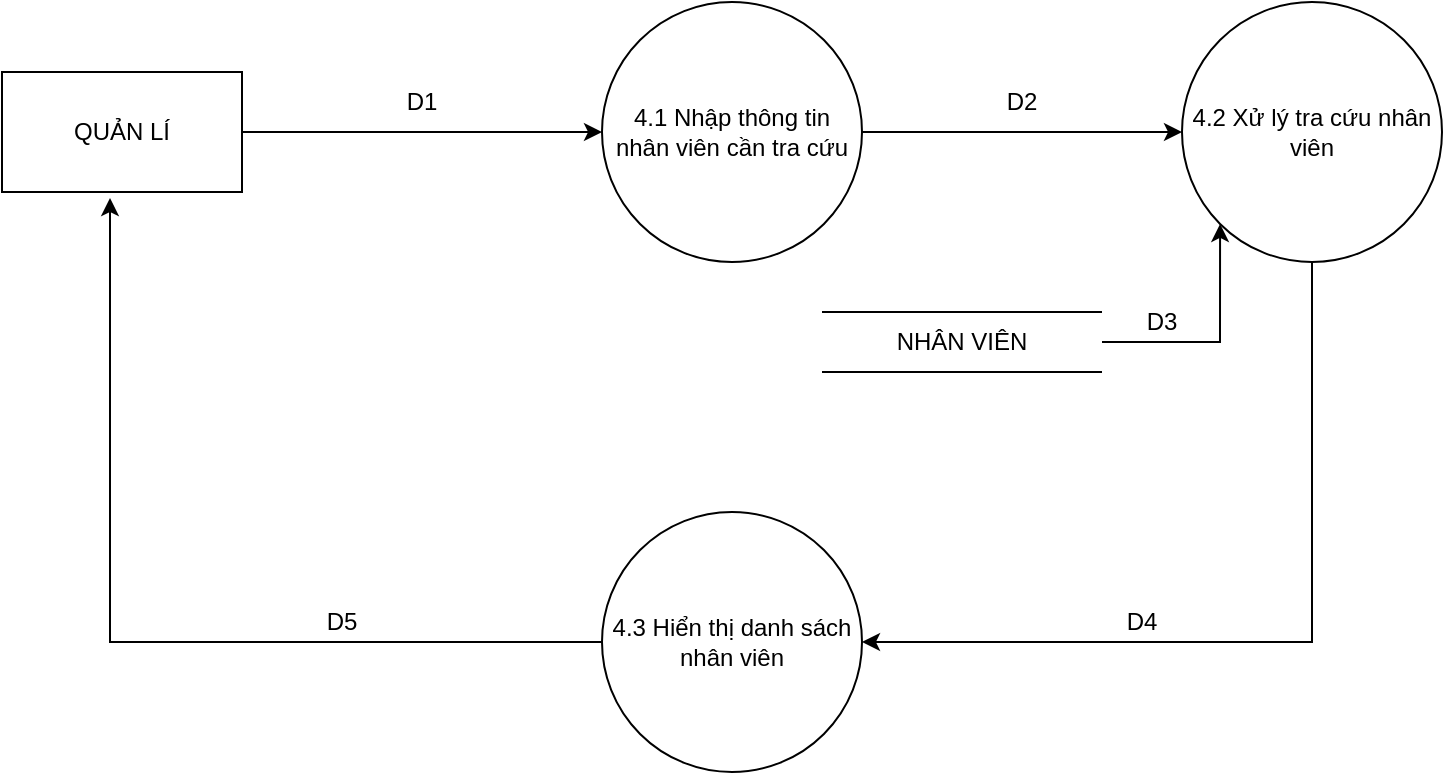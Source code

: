 <mxfile version="17.5.0" type="google"><diagram id="A5IZEtbxsm22RfBudc_c" name="Page-1"><mxGraphModel grid="1" page="1" gridSize="10" guides="1" tooltips="1" connect="1" arrows="1" fold="1" pageScale="1" pageWidth="827" pageHeight="1169" math="0" shadow="0"><root><mxCell id="0"/><mxCell id="1" parent="0"/><mxCell id="0osF4DFIEE3qyTUbiHvK-6" style="edgeStyle=orthogonalEdgeStyle;rounded=0;orthogonalLoop=1;jettySize=auto;html=1;" edge="1" parent="1" source="0osF4DFIEE3qyTUbiHvK-1" target="0osF4DFIEE3qyTUbiHvK-2"><mxGeometry relative="1" as="geometry"/></mxCell><mxCell id="0osF4DFIEE3qyTUbiHvK-1" value="QUẢN LÍ" style="rounded=0;whiteSpace=wrap;html=1;" vertex="1" parent="1"><mxGeometry x="150" y="200" width="120" height="60" as="geometry"/></mxCell><mxCell id="0osF4DFIEE3qyTUbiHvK-7" style="edgeStyle=orthogonalEdgeStyle;rounded=0;orthogonalLoop=1;jettySize=auto;html=1;" edge="1" parent="1" source="0osF4DFIEE3qyTUbiHvK-2" target="0osF4DFIEE3qyTUbiHvK-3"><mxGeometry relative="1" as="geometry"/></mxCell><mxCell id="0osF4DFIEE3qyTUbiHvK-2" value="4.1 Nhập thông tin nhân viên cần tra cứu" style="ellipse;whiteSpace=wrap;html=1;aspect=fixed;" vertex="1" parent="1"><mxGeometry x="450" y="165" width="130" height="130" as="geometry"/></mxCell><mxCell id="0osF4DFIEE3qyTUbiHvK-8" style="edgeStyle=orthogonalEdgeStyle;rounded=0;orthogonalLoop=1;jettySize=auto;html=1;entryX=1;entryY=0.5;entryDx=0;entryDy=0;" edge="1" parent="1" source="0osF4DFIEE3qyTUbiHvK-3" target="0osF4DFIEE3qyTUbiHvK-5"><mxGeometry relative="1" as="geometry"><Array as="points"><mxPoint x="805" y="485"/></Array></mxGeometry></mxCell><mxCell id="0osF4DFIEE3qyTUbiHvK-3" value="4.2 Xử lý tra cứu nhân viên" style="ellipse;whiteSpace=wrap;html=1;aspect=fixed;" vertex="1" parent="1"><mxGeometry x="740" y="165" width="130" height="130" as="geometry"/></mxCell><mxCell id="0osF4DFIEE3qyTUbiHvK-9" style="edgeStyle=orthogonalEdgeStyle;rounded=0;orthogonalLoop=1;jettySize=auto;html=1;entryX=0.45;entryY=1.05;entryDx=0;entryDy=0;entryPerimeter=0;" edge="1" parent="1" source="0osF4DFIEE3qyTUbiHvK-5" target="0osF4DFIEE3qyTUbiHvK-1"><mxGeometry relative="1" as="geometry"/></mxCell><mxCell id="0osF4DFIEE3qyTUbiHvK-5" value="4.3 Hiển thị danh sách nhân viên" style="ellipse;whiteSpace=wrap;html=1;aspect=fixed;" vertex="1" parent="1"><mxGeometry x="450" y="420" width="130" height="130" as="geometry"/></mxCell><mxCell id="0osF4DFIEE3qyTUbiHvK-10" value="" style="endArrow=none;html=1;rounded=0;" edge="1" parent="1"><mxGeometry width="50" height="50" relative="1" as="geometry"><mxPoint x="560" y="320" as="sourcePoint"/><mxPoint x="700" y="320" as="targetPoint"/></mxGeometry></mxCell><mxCell id="0osF4DFIEE3qyTUbiHvK-11" value="" style="endArrow=none;html=1;rounded=0;" edge="1" parent="1"><mxGeometry width="50" height="50" relative="1" as="geometry"><mxPoint x="560" y="350" as="sourcePoint"/><mxPoint x="700" y="350" as="targetPoint"/></mxGeometry></mxCell><mxCell id="0osF4DFIEE3qyTUbiHvK-13" style="edgeStyle=orthogonalEdgeStyle;rounded=0;orthogonalLoop=1;jettySize=auto;html=1;entryX=0;entryY=1;entryDx=0;entryDy=0;" edge="1" parent="1" source="0osF4DFIEE3qyTUbiHvK-12" target="0osF4DFIEE3qyTUbiHvK-3"><mxGeometry relative="1" as="geometry"/></mxCell><mxCell id="0osF4DFIEE3qyTUbiHvK-12" value="NHÂN VIÊN" style="text;html=1;strokeColor=none;fillColor=none;align=center;verticalAlign=middle;whiteSpace=wrap;rounded=0;" vertex="1" parent="1"><mxGeometry x="560" y="320" width="140" height="30" as="geometry"/></mxCell><mxCell id="0osF4DFIEE3qyTUbiHvK-15" value="D1" style="text;html=1;strokeColor=none;fillColor=none;align=center;verticalAlign=middle;whiteSpace=wrap;rounded=0;" vertex="1" parent="1"><mxGeometry x="330" y="200" width="60" height="30" as="geometry"/></mxCell><mxCell id="0osF4DFIEE3qyTUbiHvK-16" value="D2" style="text;html=1;strokeColor=none;fillColor=none;align=center;verticalAlign=middle;whiteSpace=wrap;rounded=0;" vertex="1" parent="1"><mxGeometry x="630" y="200" width="60" height="30" as="geometry"/></mxCell><mxCell id="0osF4DFIEE3qyTUbiHvK-17" value="D3" style="text;html=1;strokeColor=none;fillColor=none;align=center;verticalAlign=middle;whiteSpace=wrap;rounded=0;" vertex="1" parent="1"><mxGeometry x="700" y="310" width="60" height="30" as="geometry"/></mxCell><mxCell id="0osF4DFIEE3qyTUbiHvK-18" value="D4" style="text;html=1;strokeColor=none;fillColor=none;align=center;verticalAlign=middle;whiteSpace=wrap;rounded=0;" vertex="1" parent="1"><mxGeometry x="690" y="460" width="60" height="30" as="geometry"/></mxCell><mxCell id="0osF4DFIEE3qyTUbiHvK-19" value="D5" style="text;html=1;strokeColor=none;fillColor=none;align=center;verticalAlign=middle;whiteSpace=wrap;rounded=0;" vertex="1" parent="1"><mxGeometry x="290" y="460" width="60" height="30" as="geometry"/></mxCell></root></mxGraphModel></diagram></mxfile>